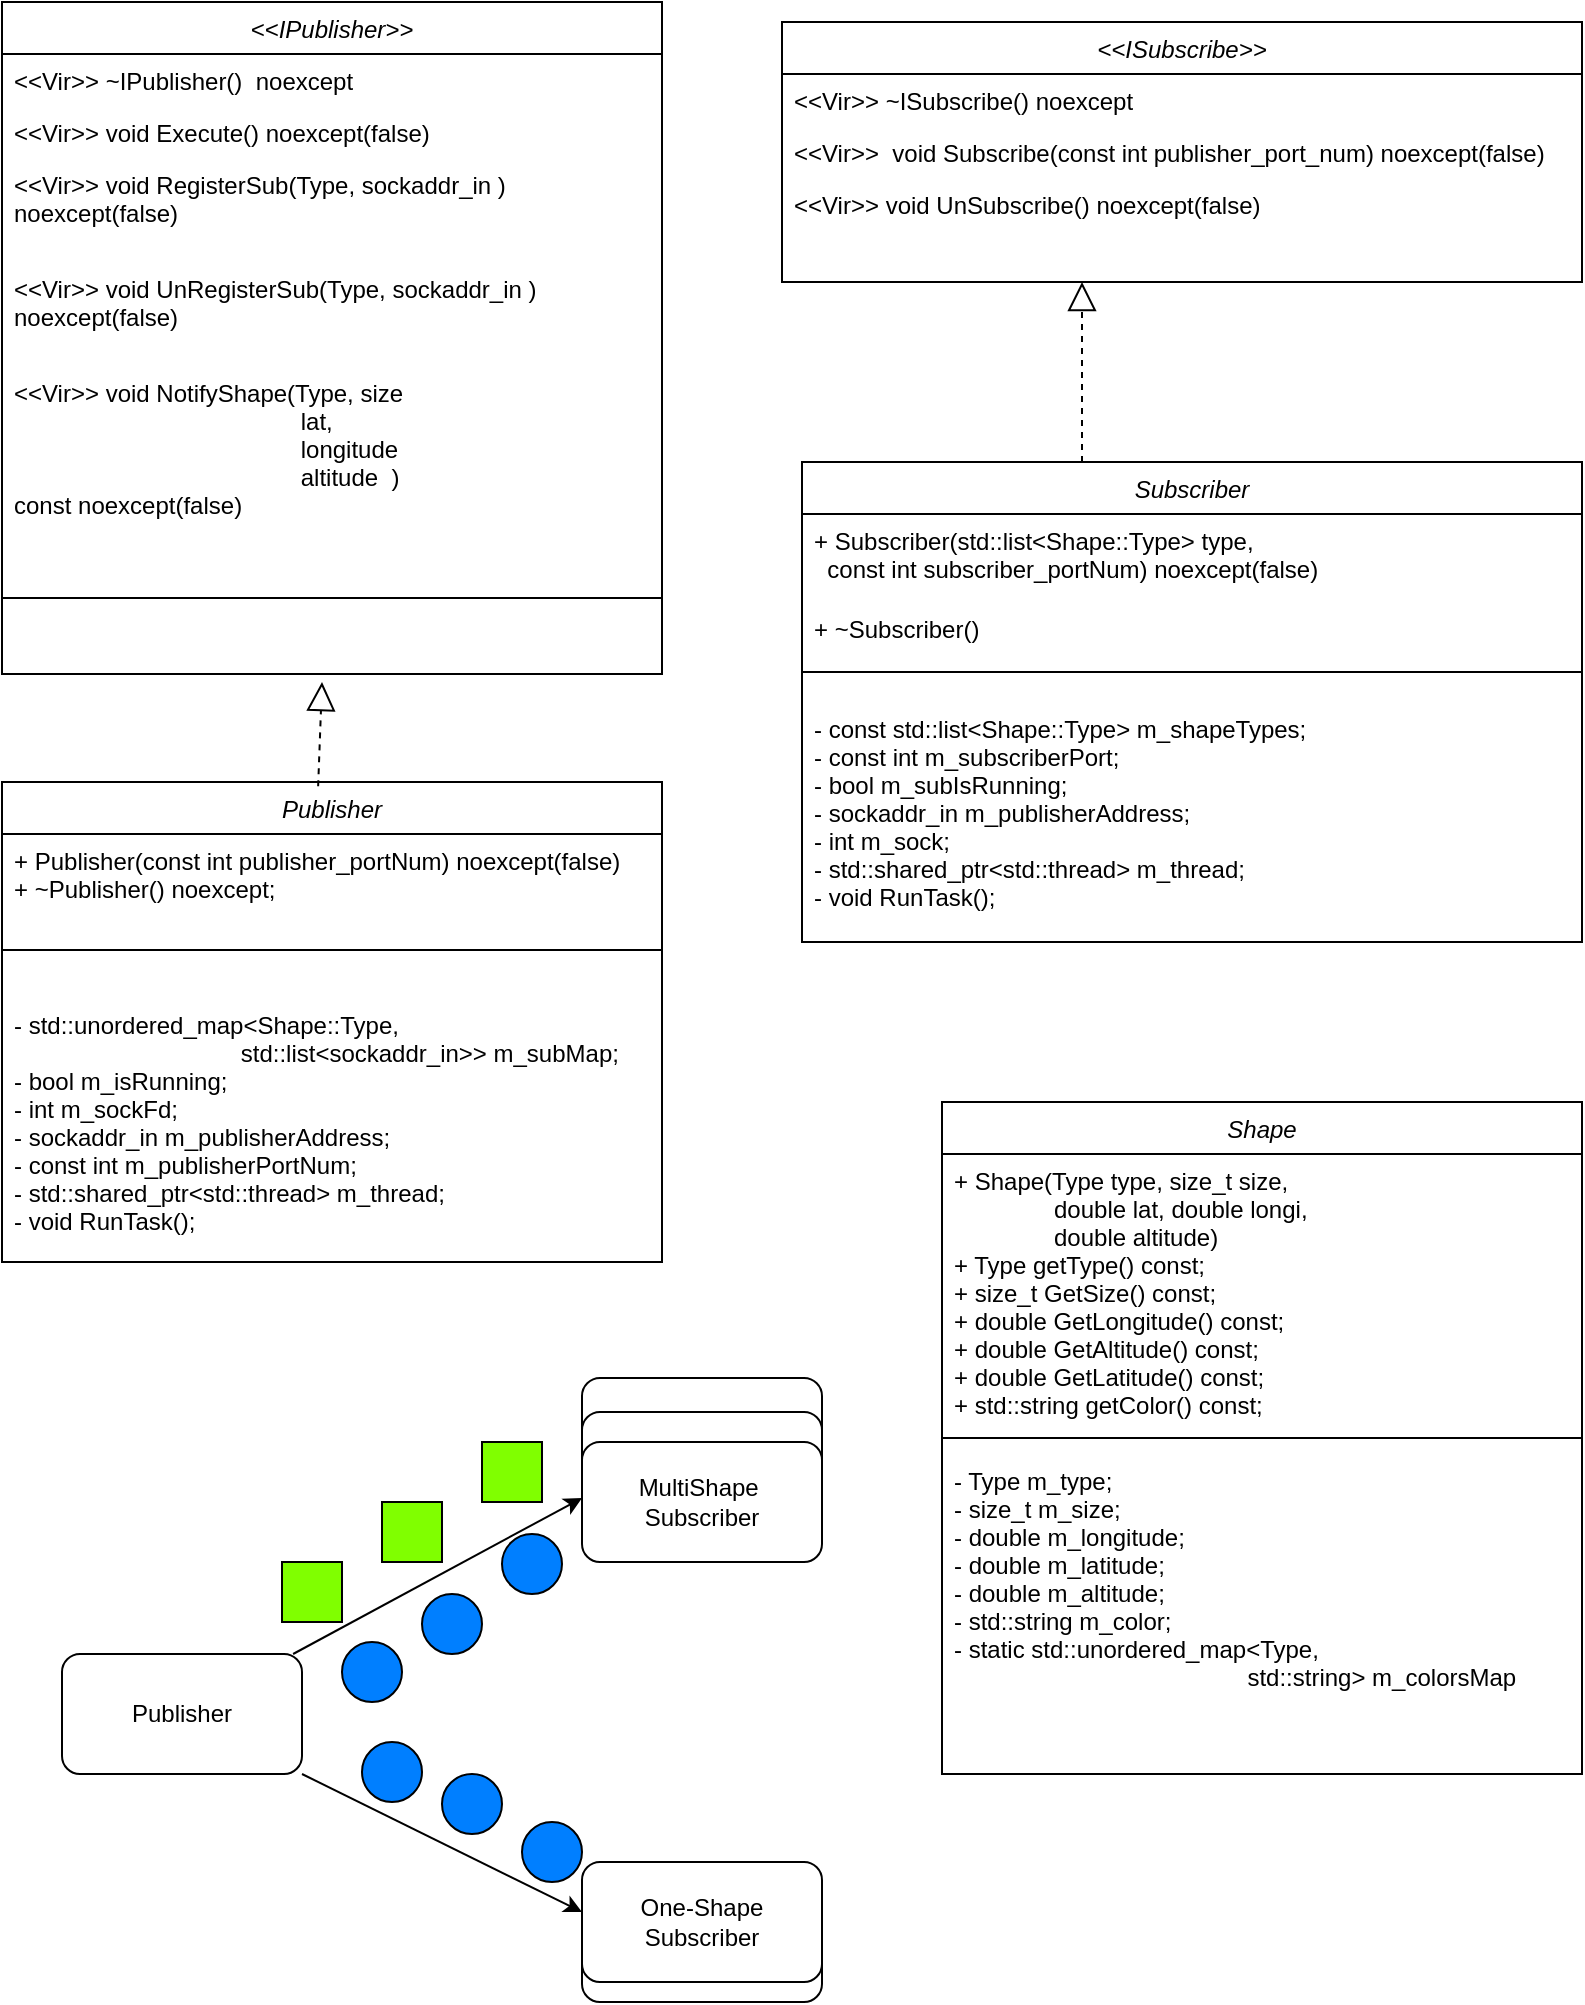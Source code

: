 <mxfile version="20.5.3" type="embed" pages="2"><diagram id="C5RBs43oDa-KdzZeNtuy" name="Page-1"><mxGraphModel dx="177" dy="400" grid="1" gridSize="10" guides="1" tooltips="1" connect="1" arrows="1" fold="1" page="1" pageScale="1" pageWidth="827" pageHeight="1169" math="0" shadow="0"><root><mxCell id="WIyWlLk6GJQsqaUBKTNV-0"/><mxCell id="WIyWlLk6GJQsqaUBKTNV-1" parent="WIyWlLk6GJQsqaUBKTNV-0"/><mxCell id="zkfFHV4jXpPFQw0GAbJ--0" value="&lt;&lt;IPublisher&gt;&gt;" style="swimlane;fontStyle=2;align=center;verticalAlign=top;childLayout=stackLayout;horizontal=1;startSize=26;horizontalStack=0;resizeParent=1;resizeLast=0;collapsible=1;marginBottom=0;rounded=0;shadow=0;strokeWidth=1;" parent="WIyWlLk6GJQsqaUBKTNV-1" vertex="1"><mxGeometry x="10" y="10" width="330" height="336" as="geometry"><mxRectangle x="230" y="140" width="160" height="26" as="alternateBounds"/></mxGeometry></mxCell><mxCell id="zkfFHV4jXpPFQw0GAbJ--1" value="&lt;&lt;Vir&gt;&gt; ~IPublisher()  noexcept" style="text;align=left;verticalAlign=top;spacingLeft=4;spacingRight=4;overflow=hidden;rotatable=0;points=[[0,0.5],[1,0.5]];portConstraint=eastwest;" parent="zkfFHV4jXpPFQw0GAbJ--0" vertex="1"><mxGeometry y="26" width="330" height="26" as="geometry"/></mxCell><mxCell id="zkfFHV4jXpPFQw0GAbJ--2" value="&lt;&lt;Vir&gt;&gt; void Execute() noexcept(false)" style="text;align=left;verticalAlign=top;spacingLeft=4;spacingRight=4;overflow=hidden;rotatable=0;points=[[0,0.5],[1,0.5]];portConstraint=eastwest;rounded=0;shadow=0;html=0;" parent="zkfFHV4jXpPFQw0GAbJ--0" vertex="1"><mxGeometry y="52" width="330" height="26" as="geometry"/></mxCell><mxCell id="zkfFHV4jXpPFQw0GAbJ--3" value="&lt;&lt;Vir&gt;&gt; void RegisterSub(Type, sockaddr_in )&#10;noexcept(false) " style="text;align=left;verticalAlign=top;spacingLeft=4;spacingRight=4;overflow=hidden;rotatable=0;points=[[0,0.5],[1,0.5]];portConstraint=eastwest;rounded=0;shadow=0;html=0;" parent="zkfFHV4jXpPFQw0GAbJ--0" vertex="1"><mxGeometry y="78" width="330" height="52" as="geometry"/></mxCell><mxCell id="PoIpORjBmm5QQqAlkbBx-0" value="&lt;&lt;Vir&gt;&gt; void UnRegisterSub(Type, sockaddr_in )&#10;noexcept(false)" style="text;align=left;verticalAlign=top;spacingLeft=4;spacingRight=4;overflow=hidden;rotatable=0;points=[[0,0.5],[1,0.5]];portConstraint=eastwest;rounded=0;shadow=0;html=0;" parent="zkfFHV4jXpPFQw0GAbJ--0" vertex="1"><mxGeometry y="130" width="330" height="52" as="geometry"/></mxCell><mxCell id="PoIpORjBmm5QQqAlkbBx-1" value="&lt;&lt;Vir&gt;&gt; void NotifyShape(Type, size&#10;                                           lat,&#10;                                           longitude&#10;                                           altitude  )&#10;const noexcept(false)" style="text;align=left;verticalAlign=top;spacingLeft=4;spacingRight=4;overflow=hidden;rotatable=0;points=[[0,0.5],[1,0.5]];portConstraint=eastwest;rounded=0;shadow=0;html=0;" parent="zkfFHV4jXpPFQw0GAbJ--0" vertex="1"><mxGeometry y="182" width="330" height="78" as="geometry"/></mxCell><mxCell id="zkfFHV4jXpPFQw0GAbJ--4" value="" style="line;html=1;strokeWidth=1;align=left;verticalAlign=middle;spacingTop=-1;spacingLeft=3;spacingRight=3;rotatable=0;labelPosition=right;points=[];portConstraint=eastwest;" parent="zkfFHV4jXpPFQw0GAbJ--0" vertex="1"><mxGeometry y="260" width="330" height="76" as="geometry"/></mxCell><mxCell id="PoIpORjBmm5QQqAlkbBx-2" value="Publisher" style="swimlane;fontStyle=2;align=center;verticalAlign=top;childLayout=stackLayout;horizontal=1;startSize=26;horizontalStack=0;resizeParent=1;resizeLast=0;collapsible=1;marginBottom=0;rounded=0;shadow=0;strokeWidth=1;" parent="WIyWlLk6GJQsqaUBKTNV-1" vertex="1"><mxGeometry x="10" y="400" width="330" height="240" as="geometry"><mxRectangle x="50" y="400" width="160" height="26" as="alternateBounds"/></mxGeometry></mxCell><mxCell id="PoIpORjBmm5QQqAlkbBx-11" value="+ Publisher(const int publisher_portNum) noexcept(false)&#10;+ ~Publisher() noexcept;" style="text;align=left;verticalAlign=top;spacingLeft=4;spacingRight=4;overflow=hidden;rotatable=0;points=[[0,0.5],[1,0.5]];portConstraint=eastwest;" parent="PoIpORjBmm5QQqAlkbBx-2" vertex="1"><mxGeometry y="26" width="330" height="34" as="geometry"/></mxCell><mxCell id="PoIpORjBmm5QQqAlkbBx-8" value="" style="line;html=1;strokeWidth=1;align=left;verticalAlign=middle;spacingTop=-1;spacingLeft=3;spacingRight=3;rotatable=0;labelPosition=right;points=[];portConstraint=eastwest;" parent="PoIpORjBmm5QQqAlkbBx-2" vertex="1"><mxGeometry y="60" width="330" height="48" as="geometry"/></mxCell><mxCell id="PoIpORjBmm5QQqAlkbBx-14" value="- std::unordered_map&lt;Shape::Type, &#10;                                  std::list&lt;sockaddr_in&gt;&gt; m_subMap;&#10;- bool m_isRunning;&#10;- int m_sockFd;&#10;- sockaddr_in m_publisherAddress;&#10;- const int m_publisherPortNum;&#10;- std::shared_ptr&lt;std::thread&gt; m_thread;&#10;- void RunTask();" style="text;align=left;verticalAlign=top;spacingLeft=4;spacingRight=4;overflow=hidden;rotatable=0;points=[[0,0.5],[1,0.5]];portConstraint=eastwest;" parent="PoIpORjBmm5QQqAlkbBx-2" vertex="1"><mxGeometry y="108" width="330" height="132" as="geometry"/></mxCell><mxCell id="PoIpORjBmm5QQqAlkbBx-18" value="" style="endArrow=block;dashed=1;endFill=0;endSize=12;html=1;rounded=0;exitX=0.479;exitY=0.009;exitDx=0;exitDy=0;exitPerimeter=0;" parent="WIyWlLk6GJQsqaUBKTNV-1" source="PoIpORjBmm5QQqAlkbBx-2" edge="1"><mxGeometry width="160" relative="1" as="geometry"><mxPoint x="250" y="400" as="sourcePoint"/><mxPoint x="170" y="350" as="targetPoint"/></mxGeometry></mxCell><mxCell id="PoIpORjBmm5QQqAlkbBx-24" value="&lt;&lt;ISubscribe&gt;&gt;" style="swimlane;fontStyle=2;align=center;verticalAlign=top;childLayout=stackLayout;horizontal=1;startSize=26;horizontalStack=0;resizeParent=1;resizeLast=0;collapsible=1;marginBottom=0;rounded=0;shadow=0;strokeWidth=1;" parent="WIyWlLk6GJQsqaUBKTNV-1" vertex="1"><mxGeometry x="400" y="20" width="400" height="130" as="geometry"><mxRectangle x="230" y="140" width="160" height="26" as="alternateBounds"/></mxGeometry></mxCell><mxCell id="PoIpORjBmm5QQqAlkbBx-25" value="&lt;&lt;Vir&gt;&gt; ~ISubscribe() noexcept" style="text;align=left;verticalAlign=top;spacingLeft=4;spacingRight=4;overflow=hidden;rotatable=0;points=[[0,0.5],[1,0.5]];portConstraint=eastwest;" parent="PoIpORjBmm5QQqAlkbBx-24" vertex="1"><mxGeometry y="26" width="400" height="26" as="geometry"/></mxCell><mxCell id="PoIpORjBmm5QQqAlkbBx-26" value="&lt;&lt;Vir&gt;&gt;  void Subscribe(const int publisher_port_num) noexcept(false)" style="text;align=left;verticalAlign=top;spacingLeft=4;spacingRight=4;overflow=hidden;rotatable=0;points=[[0,0.5],[1,0.5]];portConstraint=eastwest;rounded=0;shadow=0;html=0;" parent="PoIpORjBmm5QQqAlkbBx-24" vertex="1"><mxGeometry y="52" width="400" height="26" as="geometry"/></mxCell><mxCell id="PoIpORjBmm5QQqAlkbBx-27" value="&lt;&lt;Vir&gt;&gt; void UnSubscribe() noexcept(false)" style="text;align=left;verticalAlign=top;spacingLeft=4;spacingRight=4;overflow=hidden;rotatable=0;points=[[0,0.5],[1,0.5]];portConstraint=eastwest;rounded=0;shadow=0;html=0;" parent="PoIpORjBmm5QQqAlkbBx-24" vertex="1"><mxGeometry y="78" width="400" height="32" as="geometry"/></mxCell><mxCell id="PoIpORjBmm5QQqAlkbBx-31" value="Subscriber" style="swimlane;fontStyle=2;align=center;verticalAlign=top;childLayout=stackLayout;horizontal=1;startSize=26;horizontalStack=0;resizeParent=1;resizeLast=0;collapsible=1;marginBottom=0;rounded=0;shadow=0;strokeWidth=1;" parent="WIyWlLk6GJQsqaUBKTNV-1" vertex="1"><mxGeometry x="410" y="240" width="390" height="240" as="geometry"><mxRectangle x="50" y="400" width="160" height="26" as="alternateBounds"/></mxGeometry></mxCell><mxCell id="PoIpORjBmm5QQqAlkbBx-32" value="+ Subscriber(std::list&lt;Shape::Type&gt; type,&#10;  const int subscriber_portNum) noexcept(false)" style="text;align=left;verticalAlign=top;spacingLeft=4;spacingRight=4;overflow=hidden;rotatable=0;points=[[0,0.5],[1,0.5]];portConstraint=eastwest;" parent="PoIpORjBmm5QQqAlkbBx-31" vertex="1"><mxGeometry y="26" width="390" height="44" as="geometry"/></mxCell><mxCell id="PoIpORjBmm5QQqAlkbBx-40" value="+ ~Subscriber()" style="text;align=left;verticalAlign=top;spacingLeft=4;spacingRight=4;overflow=hidden;rotatable=0;points=[[0,0.5],[1,0.5]];portConstraint=eastwest;" parent="PoIpORjBmm5QQqAlkbBx-31" vertex="1"><mxGeometry y="70" width="390" height="20" as="geometry"/></mxCell><mxCell id="PoIpORjBmm5QQqAlkbBx-33" value="" style="line;html=1;strokeWidth=1;align=left;verticalAlign=middle;spacingTop=-1;spacingLeft=3;spacingRight=3;rotatable=0;labelPosition=right;points=[];portConstraint=eastwest;" parent="PoIpORjBmm5QQqAlkbBx-31" vertex="1"><mxGeometry y="90" width="390" height="30" as="geometry"/></mxCell><mxCell id="PoIpORjBmm5QQqAlkbBx-34" value="- const std::list&lt;Shape::Type&gt; m_shapeTypes;&#10;- const int m_subscriberPort;&#10;- bool m_subIsRunning;&#10;- sockaddr_in m_publisherAddress;&#10;- int m_sock;&#10;- std::shared_ptr&lt;std::thread&gt; m_thread;&#10;- void RunTask();" style="text;align=left;verticalAlign=top;spacingLeft=4;spacingRight=4;overflow=hidden;rotatable=0;points=[[0,0.5],[1,0.5]];portConstraint=eastwest;" parent="PoIpORjBmm5QQqAlkbBx-31" vertex="1"><mxGeometry y="120" width="390" height="120" as="geometry"/></mxCell><mxCell id="PoIpORjBmm5QQqAlkbBx-39" value="" style="endArrow=block;dashed=1;endFill=0;endSize=12;html=1;rounded=0;" parent="WIyWlLk6GJQsqaUBKTNV-1" edge="1"><mxGeometry width="160" relative="1" as="geometry"><mxPoint x="550" y="240" as="sourcePoint"/><mxPoint x="550" y="150" as="targetPoint"/></mxGeometry></mxCell><mxCell id="PoIpORjBmm5QQqAlkbBx-42" value="Shape" style="swimlane;fontStyle=2;align=center;verticalAlign=top;childLayout=stackLayout;horizontal=1;startSize=26;horizontalStack=0;resizeParent=1;resizeLast=0;collapsible=1;marginBottom=0;rounded=0;shadow=0;strokeWidth=1;" parent="WIyWlLk6GJQsqaUBKTNV-1" vertex="1"><mxGeometry x="480" y="560" width="320" height="336" as="geometry"><mxRectangle x="230" y="140" width="160" height="26" as="alternateBounds"/></mxGeometry></mxCell><mxCell id="PoIpORjBmm5QQqAlkbBx-43" value="+ Shape(Type type, size_t size,&#10;                             double lat, double longi,&#10;                             double altitude)&#10;+ Type getType() const;&#10;+ size_t GetSize() const;&#10;+ double GetLongitude() const;&#10;+ double GetAltitude() const;&#10;+ double GetLatitude() const;&#10;+ std::string getColor() const;" style="text;align=left;verticalAlign=top;spacingLeft=4;spacingRight=4;overflow=hidden;rotatable=0;points=[[0,0.5],[1,0.5]];portConstraint=eastwest;" parent="PoIpORjBmm5QQqAlkbBx-42" vertex="1"><mxGeometry y="26" width="320" height="134" as="geometry"/></mxCell><mxCell id="PoIpORjBmm5QQqAlkbBx-48" value="" style="line;html=1;strokeWidth=1;align=left;verticalAlign=middle;spacingTop=-1;spacingLeft=3;spacingRight=3;rotatable=0;labelPosition=right;points=[];portConstraint=eastwest;" parent="PoIpORjBmm5QQqAlkbBx-42" vertex="1"><mxGeometry y="160" width="320" height="16" as="geometry"/></mxCell><mxCell id="PoIpORjBmm5QQqAlkbBx-49" value="- Type m_type;&#10;- size_t m_size;&#10;- double m_longitude;&#10;- double m_latitude;&#10;- double m_altitude;&#10;- std::string m_color;&#10;- static std::unordered_map&lt;Type, &#10;                                            std::string&gt; m_colorsMap" style="text;align=left;verticalAlign=top;spacingLeft=4;spacingRight=4;overflow=hidden;rotatable=0;points=[[0,0.5],[1,0.5]];portConstraint=eastwest;" parent="PoIpORjBmm5QQqAlkbBx-42" vertex="1"><mxGeometry y="176" width="320" height="134" as="geometry"/></mxCell><mxCell id="PoIpORjBmm5QQqAlkbBx-50" value="Publisher" style="rounded=1;whiteSpace=wrap;html=1;" parent="WIyWlLk6GJQsqaUBKTNV-1" vertex="1"><mxGeometry x="40" y="836" width="120" height="60" as="geometry"/></mxCell><mxCell id="PoIpORjBmm5QQqAlkbBx-51" value="MultiShape&amp;nbsp;&lt;br&gt;Subscriber" style="rounded=1;whiteSpace=wrap;html=1;" parent="WIyWlLk6GJQsqaUBKTNV-1" vertex="1"><mxGeometry x="300" y="698" width="120" height="60" as="geometry"/></mxCell><mxCell id="PoIpORjBmm5QQqAlkbBx-52" value="One-Shape&lt;br&gt;Subscriber" style="rounded=1;whiteSpace=wrap;html=1;" parent="WIyWlLk6GJQsqaUBKTNV-1" vertex="1"><mxGeometry x="300" y="950" width="120" height="60" as="geometry"/></mxCell><mxCell id="PoIpORjBmm5QQqAlkbBx-53" value="" style="endArrow=classic;html=1;rounded=0;entryX=0;entryY=1;entryDx=0;entryDy=0;" parent="WIyWlLk6GJQsqaUBKTNV-1" source="PoIpORjBmm5QQqAlkbBx-50" target="PoIpORjBmm5QQqAlkbBx-51" edge="1"><mxGeometry width="50" height="50" relative="1" as="geometry"><mxPoint x="280" y="820" as="sourcePoint"/><mxPoint x="330" y="770" as="targetPoint"/></mxGeometry></mxCell><mxCell id="PoIpORjBmm5QQqAlkbBx-54" value="" style="endArrow=classic;html=1;rounded=0;exitX=1;exitY=1;exitDx=0;exitDy=0;entryX=0;entryY=0.25;entryDx=0;entryDy=0;" parent="WIyWlLk6GJQsqaUBKTNV-1" source="PoIpORjBmm5QQqAlkbBx-50" target="PoIpORjBmm5QQqAlkbBx-52" edge="1"><mxGeometry width="50" height="50" relative="1" as="geometry"><mxPoint x="170" y="846" as="sourcePoint"/><mxPoint x="310" y="768" as="targetPoint"/></mxGeometry></mxCell><mxCell id="PoIpORjBmm5QQqAlkbBx-55" value="" style="whiteSpace=wrap;html=1;aspect=fixed;fillColor=#80FF00;" parent="WIyWlLk6GJQsqaUBKTNV-1" vertex="1"><mxGeometry x="150" y="790" width="30" height="30" as="geometry"/></mxCell><mxCell id="PoIpORjBmm5QQqAlkbBx-57" value="" style="whiteSpace=wrap;html=1;aspect=fixed;fillColor=#80FF00;" parent="WIyWlLk6GJQsqaUBKTNV-1" vertex="1"><mxGeometry x="200" y="760" width="30" height="30" as="geometry"/></mxCell><mxCell id="PoIpORjBmm5QQqAlkbBx-58" value="" style="whiteSpace=wrap;html=1;aspect=fixed;fillColor=#80FF00;" parent="WIyWlLk6GJQsqaUBKTNV-1" vertex="1"><mxGeometry x="250" y="730" width="30" height="30" as="geometry"/></mxCell><mxCell id="PoIpORjBmm5QQqAlkbBx-59" value="" style="ellipse;whiteSpace=wrap;html=1;aspect=fixed;fillColor=#007FFF;" parent="WIyWlLk6GJQsqaUBKTNV-1" vertex="1"><mxGeometry x="180" y="830" width="30" height="30" as="geometry"/></mxCell><mxCell id="PoIpORjBmm5QQqAlkbBx-62" value="" style="ellipse;whiteSpace=wrap;html=1;aspect=fixed;fillColor=#007FFF;" parent="WIyWlLk6GJQsqaUBKTNV-1" vertex="1"><mxGeometry x="220" y="806" width="30" height="30" as="geometry"/></mxCell><mxCell id="PoIpORjBmm5QQqAlkbBx-63" value="" style="ellipse;whiteSpace=wrap;html=1;aspect=fixed;fillColor=#007FFF;" parent="WIyWlLk6GJQsqaUBKTNV-1" vertex="1"><mxGeometry x="260" y="776" width="30" height="30" as="geometry"/></mxCell><mxCell id="PoIpORjBmm5QQqAlkbBx-64" value="" style="ellipse;whiteSpace=wrap;html=1;aspect=fixed;fillColor=#007FFF;" parent="WIyWlLk6GJQsqaUBKTNV-1" vertex="1"><mxGeometry x="190" y="880" width="30" height="30" as="geometry"/></mxCell><mxCell id="PoIpORjBmm5QQqAlkbBx-65" value="" style="ellipse;whiteSpace=wrap;html=1;aspect=fixed;fillColor=#007FFF;" parent="WIyWlLk6GJQsqaUBKTNV-1" vertex="1"><mxGeometry x="230" y="896" width="30" height="30" as="geometry"/></mxCell><mxCell id="PoIpORjBmm5QQqAlkbBx-66" value="" style="ellipse;whiteSpace=wrap;html=1;aspect=fixed;fillColor=#007FFF;" parent="WIyWlLk6GJQsqaUBKTNV-1" vertex="1"><mxGeometry x="270" y="920" width="30" height="30" as="geometry"/></mxCell><mxCell id="1hvBb7qcCGaiS0kuRBSW-1" value="MultiShape&amp;nbsp;&lt;br&gt;Subscriber" style="rounded=1;whiteSpace=wrap;html=1;" parent="WIyWlLk6GJQsqaUBKTNV-1" vertex="1"><mxGeometry x="300" y="715" width="120" height="60" as="geometry"/></mxCell><mxCell id="1hvBb7qcCGaiS0kuRBSW-2" value="MultiShape&amp;nbsp;&lt;br&gt;Subscriber" style="rounded=1;whiteSpace=wrap;html=1;" parent="WIyWlLk6GJQsqaUBKTNV-1" vertex="1"><mxGeometry x="300" y="730" width="120" height="60" as="geometry"/></mxCell><mxCell id="1hvBb7qcCGaiS0kuRBSW-3" value="One-Shape&lt;br&gt;Subscriber" style="rounded=1;whiteSpace=wrap;html=1;" parent="WIyWlLk6GJQsqaUBKTNV-1" vertex="1"><mxGeometry x="300" y="940" width="120" height="60" as="geometry"/></mxCell></root></mxGraphModel></diagram><diagram id="wBPnnB51_FwefrglJmo8" name="‫עמוד-2‬"><mxGraphModel dx="253" dy="571" grid="1" gridSize="10" guides="1" tooltips="1" connect="1" arrows="1" fold="1" page="1" pageScale="1" pageWidth="827" pageHeight="1169" math="0" shadow="0"><root><mxCell id="0"/><mxCell id="1" parent="0"/><mxCell id="sE2JP8XzSQdig-Y6XZG4-1" value="&lt;&lt;IPublisher&gt;&gt;" style="swimlane;fontStyle=2;align=center;verticalAlign=top;childLayout=stackLayout;horizontal=1;startSize=26;horizontalStack=0;resizeParent=1;resizeLast=0;collapsible=1;marginBottom=0;rounded=0;shadow=0;strokeWidth=1;" parent="1" vertex="1"><mxGeometry x="10" y="10" width="330" height="336" as="geometry"><mxRectangle x="230" y="140" width="160" height="26" as="alternateBounds"/></mxGeometry></mxCell><mxCell id="sE2JP8XzSQdig-Y6XZG4-3" value="+ execute(): None&#10;+ register_sub(self, type: Type[Shape],&#10;                        addr: socket.sockaddr): None&#10;&#10;+unregister_sub(self, type: Type[Shape],&#10;                        addr: socket.sockaddr): None&#10;&#10;+ notify_shape(self, type: Type[Shape],&#10;                         size: int, lat: float,&#10;                                         longi: float , alt: float): None&#10;" style="text;align=left;verticalAlign=top;spacingLeft=4;spacingRight=4;overflow=hidden;rotatable=0;points=[[0,0.5],[1,0.5]];portConstraint=eastwest;rounded=0;shadow=0;html=0;fontSize=15;" parent="sE2JP8XzSQdig-Y6XZG4-1" vertex="1"><mxGeometry y="26" width="330" height="234" as="geometry"/></mxCell><mxCell id="sE2JP8XzSQdig-Y6XZG4-7" value="" style="line;html=1;strokeWidth=1;align=left;verticalAlign=middle;spacingTop=-1;spacingLeft=3;spacingRight=3;rotatable=0;labelPosition=right;points=[];portConstraint=eastwest;" parent="sE2JP8XzSQdig-Y6XZG4-1" vertex="1"><mxGeometry y="260" width="330" height="46" as="geometry"/></mxCell><mxCell id="sE2JP8XzSQdig-Y6XZG4-8" value="Publisher-under Udp" style="swimlane;fontStyle=2;align=center;verticalAlign=top;childLayout=stackLayout;horizontal=1;startSize=26;horizontalStack=0;resizeParent=1;resizeLast=0;collapsible=1;marginBottom=0;rounded=0;shadow=0;strokeWidth=1;" parent="1" vertex="1"><mxGeometry x="10" y="400" width="330" height="308" as="geometry"><mxRectangle x="50" y="400" width="160" height="26" as="alternateBounds"/></mxGeometry></mxCell><mxCell id="sE2JP8XzSQdig-Y6XZG4-9" value="+ Publisher(self, publisher_port_num: int) : None&#10;+ ~Publisher(): None" style="text;align=left;verticalAlign=top;spacingLeft=4;spacingRight=4;overflow=hidden;rotatable=0;points=[[0,0.5],[1,0.5]];portConstraint=eastwest;fontSize=14;" parent="sE2JP8XzSQdig-Y6XZG4-8" vertex="1"><mxGeometry y="26" width="330" height="44" as="geometry"/></mxCell><mxCell id="sE2JP8XzSQdig-Y6XZG4-10" value="" style="line;html=1;strokeWidth=1;align=left;verticalAlign=middle;spacingTop=-1;spacingLeft=3;spacingRight=3;rotatable=0;labelPosition=right;points=[];portConstraint=eastwest;" parent="sE2JP8XzSQdig-Y6XZG4-8" vertex="1"><mxGeometry y="70" width="330" height="78" as="geometry"/></mxCell><mxCell id="sE2JP8XzSQdig-Y6XZG4-11" value="- std::unordered_map&lt;Shape::Type, &#10;                                  std::list&lt;sockaddr_in&gt;&gt; m_subMap;&#10;- _is_running: bool&#10;- _sock_fd: socket&#10;- _publisher_address: typle[str, int]&#10;- _publisher_port_num:int &#10;- _thread: threading&#10;- get_request():void" style="text;align=left;verticalAlign=top;spacingLeft=4;spacingRight=4;overflow=hidden;rotatable=0;points=[[0,0.5],[1,0.5]];portConstraint=eastwest;fontSize=14;" parent="sE2JP8XzSQdig-Y6XZG4-8" vertex="1"><mxGeometry y="148" width="330" height="160" as="geometry"/></mxCell><mxCell id="DxbEWhPjy-FyNuFSrDi3-1" value="" style="endArrow=block;dashed=1;endFill=0;endSize=12;html=1;rounded=0;exitX=0.479;exitY=0.009;exitDx=0;exitDy=0;exitPerimeter=0;" parent="1" edge="1"><mxGeometry width="160" relative="1" as="geometry"><mxPoint x="168" y="402" as="sourcePoint"/><mxPoint x="168" y="350" as="targetPoint"/></mxGeometry></mxCell><mxCell id="ab8tCeWJCv6JWftGLfgv-1" value="Shape" style="swimlane;fontStyle=2;align=center;verticalAlign=top;childLayout=stackLayout;horizontal=1;startSize=26;horizontalStack=0;resizeParent=1;resizeLast=0;collapsible=1;marginBottom=0;rounded=0;shadow=0;strokeWidth=1;labelBackgroundColor=none;" parent="1" vertex="1"><mxGeometry x="440" y="480" width="360" height="290" as="geometry"><mxRectangle x="230" y="140" width="160" height="26" as="alternateBounds"/></mxGeometry></mxCell><mxCell id="ab8tCeWJCv6JWftGLfgv-2" value="+ Shape(self, type_: Type,&#10;              size: int, &#10;              lat: float,&#10;              longt: float,&#10;             altitude: float) : None&#10;+ get_type() :Type &#10;+ get_size() : int&#10;+ get_longitude(): float&#10;+ get_altitudo(): float&#10;+ get_latitude(): float&#10;+ get_color() : string&#10;- colors_map: Dict[Type, str]&#10;&#10;" style="text;align=left;verticalAlign=top;spacingLeft=4;spacingRight=4;overflow=hidden;rotatable=0;points=[[0,0.5],[1,0.5]];portConstraint=eastwest;fontSize=15;" parent="ab8tCeWJCv6JWftGLfgv-1" vertex="1"><mxGeometry y="26" width="360" height="224" as="geometry"/></mxCell><mxCell id="ab8tCeWJCv6JWftGLfgv-3" value="" style="line;html=1;strokeWidth=1;align=left;verticalAlign=middle;spacingTop=-1;spacingLeft=3;spacingRight=3;rotatable=0;labelPosition=right;points=[];portConstraint=eastwest;" parent="ab8tCeWJCv6JWftGLfgv-1" vertex="1"><mxGeometry y="250" width="360" height="40" as="geometry"/></mxCell><mxCell id="ab8tCeWJCv6JWftGLfgv-10" value="" style="edgeStyle=orthogonalEdgeStyle;rounded=0;orthogonalLoop=1;jettySize=auto;html=1;endArrow=diamond;endFill=1;entryX=1;entryY=0.761;entryDx=0;entryDy=0;entryPerimeter=0;" parent="1" source="ab8tCeWJCv6JWftGLfgv-5" target="ab8tCeWJCv6JWftGLfgv-2" edge="1"><mxGeometry relative="1" as="geometry"><mxPoint x="800" y="803" as="targetPoint"/></mxGeometry></mxCell><mxCell id="ab8tCeWJCv6JWftGLfgv-5" value="Type(enum)" style="swimlane;fontStyle=2;align=center;verticalAlign=top;childLayout=stackLayout;horizontal=1;startSize=26;horizontalStack=0;resizeParent=1;resizeLast=0;collapsible=1;marginBottom=0;rounded=0;shadow=0;strokeWidth=1;" parent="1" vertex="1"><mxGeometry x="480" y="960" width="320" height="86" as="geometry"><mxRectangle x="230" y="140" width="160" height="26" as="alternateBounds"/></mxGeometry></mxCell><mxCell id="ab8tCeWJCv6JWftGLfgv-6" value="CIRCLE &#10;SQUARE" style="text;align=left;verticalAlign=top;spacingLeft=4;spacingRight=4;overflow=hidden;rotatable=0;points=[[0,0.5],[1,0.5]];portConstraint=eastwest;" parent="ab8tCeWJCv6JWftGLfgv-5" vertex="1"><mxGeometry y="26" width="320" height="44" as="geometry"/></mxCell><mxCell id="ab8tCeWJCv6JWftGLfgv-7" value="" style="line;html=1;strokeWidth=1;align=left;verticalAlign=middle;spacingTop=-1;spacingLeft=3;spacingRight=3;rotatable=0;labelPosition=right;points=[];portConstraint=eastwest;" parent="ab8tCeWJCv6JWftGLfgv-5" vertex="1"><mxGeometry y="70" width="320" height="16" as="geometry"/></mxCell><mxCell id="aNG9JFLx2jUI2PPea5CB-1" value="&lt;&lt;ISubscribe&gt;&gt;" style="swimlane;fontStyle=2;align=center;verticalAlign=top;childLayout=stackLayout;horizontal=1;startSize=26;horizontalStack=0;resizeParent=1;resizeLast=0;collapsible=1;marginBottom=0;rounded=0;shadow=0;strokeWidth=1;" parent="1" vertex="1"><mxGeometry x="410" y="20" width="400" height="130" as="geometry"><mxRectangle x="230" y="140" width="160" height="26" as="alternateBounds"/></mxGeometry></mxCell><mxCell id="aNG9JFLx2jUI2PPea5CB-3" value="+ Subscribe(publisher_port_num: int): void" style="text;align=left;verticalAlign=top;spacingLeft=4;spacingRight=4;overflow=hidden;rotatable=0;points=[[0,0.5],[1,0.5]];portConstraint=eastwest;rounded=0;shadow=0;html=0;fontSize=14;" parent="aNG9JFLx2jUI2PPea5CB-1" vertex="1"><mxGeometry y="26" width="400" height="26" as="geometry"/></mxCell><mxCell id="aNG9JFLx2jUI2PPea5CB-4" value="+ UnSubscribe(): void" style="text;align=left;verticalAlign=top;spacingLeft=4;spacingRight=4;overflow=hidden;rotatable=0;points=[[0,0.5],[1,0.5]];portConstraint=eastwest;rounded=0;shadow=0;html=0;fontSize=14;" parent="aNG9JFLx2jUI2PPea5CB-1" vertex="1"><mxGeometry y="52" width="400" height="32" as="geometry"/></mxCell><mxCell id="aNG9JFLx2jUI2PPea5CB-10" value="" style="endArrow=block;dashed=1;endFill=0;endSize=12;html=1;rounded=0;startArrow=none;" parent="1" source="aNG9JFLx2jUI2PPea5CB-5" edge="1"><mxGeometry width="160" relative="1" as="geometry"><mxPoint x="560" y="240" as="sourcePoint"/><mxPoint x="600" y="140" as="targetPoint"/></mxGeometry></mxCell><mxCell id="aNG9JFLx2jUI2PPea5CB-11" value="" style="endArrow=none;dashed=1;endFill=0;endSize=12;html=1;rounded=0;" parent="1" target="aNG9JFLx2jUI2PPea5CB-5" edge="1"><mxGeometry width="160" relative="1" as="geometry"><mxPoint x="560" y="240" as="sourcePoint"/><mxPoint x="560" y="150" as="targetPoint"/></mxGeometry></mxCell><mxCell id="aNG9JFLx2jUI2PPea5CB-5" value="Subscriber" style="swimlane;fontStyle=2;align=center;verticalAlign=top;childLayout=stackLayout;horizontal=1;startSize=26;horizontalStack=0;resizeParent=1;resizeLast=0;collapsible=1;marginBottom=0;rounded=0;shadow=0;strokeWidth=1;" parent="1" vertex="1"><mxGeometry x="415" y="200" width="390" height="270" as="geometry"><mxRectangle x="50" y="400" width="160" height="26" as="alternateBounds"/></mxGeometry></mxCell><mxCell id="aNG9JFLx2jUI2PPea5CB-6" value="+ Subscriber( shape_types: List[Shape.Type],&#10;                       subscriber_port: int): none&#10;&#10;" style="text;align=left;verticalAlign=top;spacingLeft=4;spacingRight=4;overflow=hidden;rotatable=0;points=[[0,0.5],[1,0.5]];portConstraint=eastwest;fontSize=14;" parent="aNG9JFLx2jUI2PPea5CB-5" vertex="1"><mxGeometry y="26" width="390" height="44" as="geometry"/></mxCell><mxCell id="aNG9JFLx2jUI2PPea5CB-7" value="+ ~Subscriber()" style="text;align=left;verticalAlign=top;spacingLeft=4;spacingRight=4;overflow=hidden;rotatable=0;points=[[0,0.5],[1,0.5]];portConstraint=eastwest;fontSize=14;" parent="aNG9JFLx2jUI2PPea5CB-5" vertex="1"><mxGeometry y="70" width="390" height="20" as="geometry"/></mxCell><mxCell id="aNG9JFLx2jUI2PPea5CB-8" value="" style="line;html=1;strokeWidth=1;align=left;verticalAlign=middle;spacingTop=-1;spacingLeft=3;spacingRight=3;rotatable=0;labelPosition=right;points=[];portConstraint=eastwest;" parent="aNG9JFLx2jUI2PPea5CB-5" vertex="1"><mxGeometry y="90" width="390" height="30" as="geometry"/></mxCell><mxCell id="aNG9JFLx2jUI2PPea5CB-9" value="- _shape_list: List&#10;- _publisher_address: List( for the phase 2)&#10;- _sub_is_running: bool&#10;- _thread: threading&#10;- _sock_fd: socket&#10;- _subscriber_port: int&#10;- send_request" style="text;align=left;verticalAlign=top;spacingLeft=4;spacingRight=4;overflow=hidden;rotatable=0;points=[[0,0.5],[1,0.5]];portConstraint=eastwest;fontSize=14;" parent="aNG9JFLx2jUI2PPea5CB-5" vertex="1"><mxGeometry y="120" width="390" height="150" as="geometry"/></mxCell></root></mxGraphModel></diagram></mxfile>